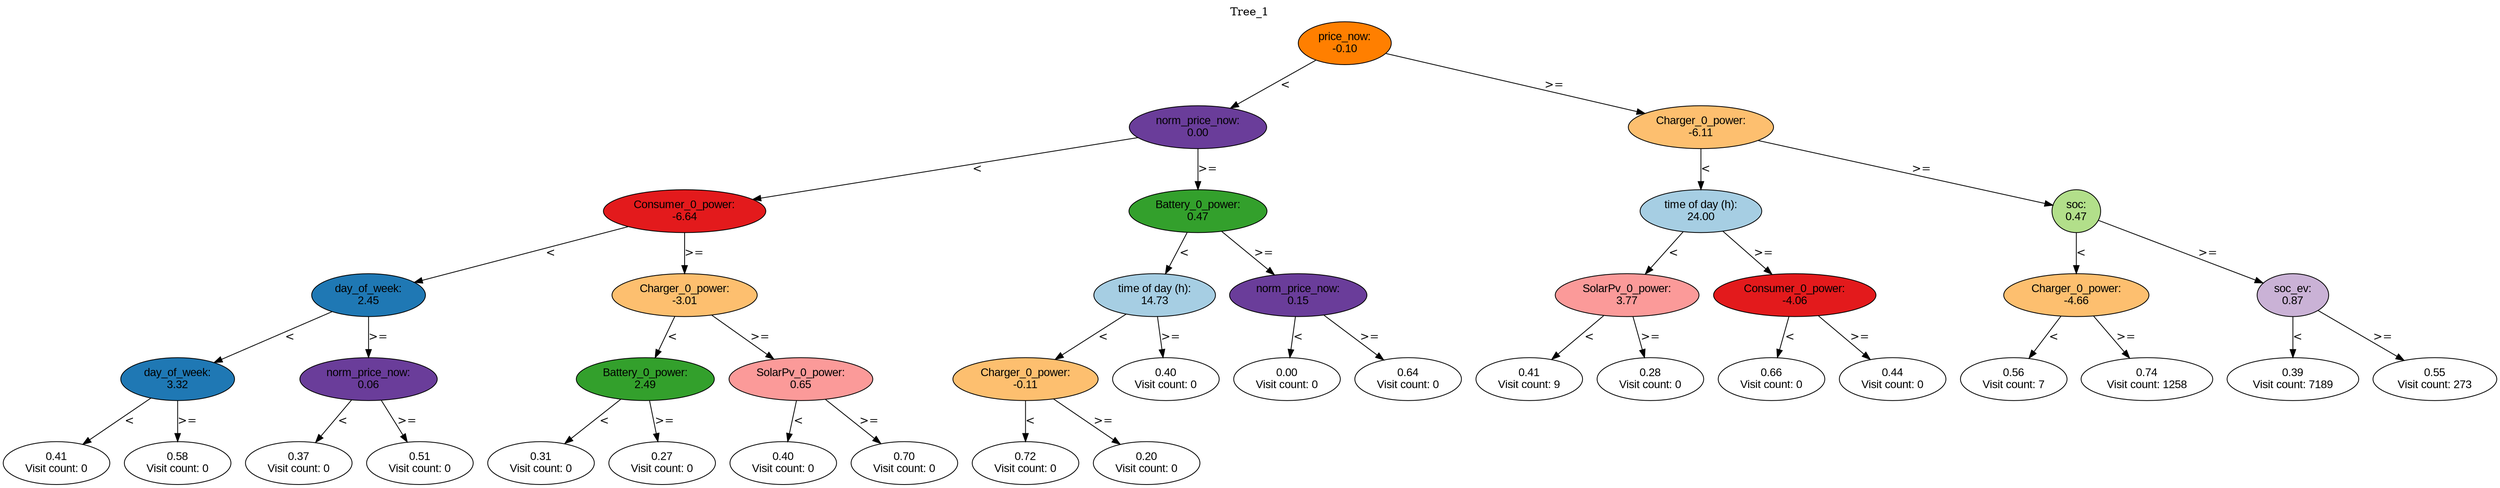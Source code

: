 digraph BST {
    node [fontname="Arial" style=filled colorscheme=paired12];
    0 [ label = "price_now:
-0.10" fillcolor=8];
    1 [ label = "norm_price_now:
0.00" fillcolor=10];
    2 [ label = "Consumer_0_power:
-6.64" fillcolor=6];
    3 [ label = "day_of_week:
2.45" fillcolor=2];
    4 [ label = "day_of_week:
3.32" fillcolor=2];
    5 [ label = "0.41
Visit count: 0" fillcolor=white];
    6 [ label = "0.58
Visit count: 0" fillcolor=white];
    7 [ label = "norm_price_now:
0.06" fillcolor=10];
    8 [ label = "0.37
Visit count: 0" fillcolor=white];
    9 [ label = "0.51
Visit count: 0" fillcolor=white];
    10 [ label = "Charger_0_power:
-3.01" fillcolor=7];
    11 [ label = "Battery_0_power:
2.49" fillcolor=4];
    12 [ label = "0.31
Visit count: 0" fillcolor=white];
    13 [ label = "0.27
Visit count: 0" fillcolor=white];
    14 [ label = "SolarPv_0_power:
0.65" fillcolor=5];
    15 [ label = "0.40
Visit count: 0" fillcolor=white];
    16 [ label = "0.70
Visit count: 0" fillcolor=white];
    17 [ label = "Battery_0_power:
0.47" fillcolor=4];
    18 [ label = "time of day (h):
14.73" fillcolor=1];
    19 [ label = "Charger_0_power:
-0.11" fillcolor=7];
    20 [ label = "0.72
Visit count: 0" fillcolor=white];
    21 [ label = "0.20
Visit count: 0" fillcolor=white];
    22 [ label = "0.40
Visit count: 0" fillcolor=white];
    23 [ label = "norm_price_now:
0.15" fillcolor=10];
    24 [ label = "0.00
Visit count: 0" fillcolor=white];
    25 [ label = "0.64
Visit count: 0" fillcolor=white];
    26 [ label = "Charger_0_power:
-6.11" fillcolor=7];
    27 [ label = "time of day (h):
24.00" fillcolor=1];
    28 [ label = "SolarPv_0_power:
3.77" fillcolor=5];
    29 [ label = "0.41
Visit count: 9" fillcolor=white];
    30 [ label = "0.28
Visit count: 0" fillcolor=white];
    31 [ label = "Consumer_0_power:
-4.06" fillcolor=6];
    32 [ label = "0.66
Visit count: 0" fillcolor=white];
    33 [ label = "0.44
Visit count: 0" fillcolor=white];
    34 [ label = "soc:
0.47" fillcolor=3];
    35 [ label = "Charger_0_power:
-4.66" fillcolor=7];
    36 [ label = "0.56
Visit count: 7" fillcolor=white];
    37 [ label = "0.74
Visit count: 1258" fillcolor=white];
    38 [ label = "soc_ev:
0.87" fillcolor=9];
    39 [ label = "0.39
Visit count: 7189" fillcolor=white];
    40 [ label = "0.55
Visit count: 273" fillcolor=white];

    0  -> 1[ label = "<"];
    0  -> 26[ label = ">="];
    1  -> 2[ label = "<"];
    1  -> 17[ label = ">="];
    2  -> 3[ label = "<"];
    2  -> 10[ label = ">="];
    3  -> 4[ label = "<"];
    3  -> 7[ label = ">="];
    4  -> 5[ label = "<"];
    4  -> 6[ label = ">="];
    7  -> 8[ label = "<"];
    7  -> 9[ label = ">="];
    10  -> 11[ label = "<"];
    10  -> 14[ label = ">="];
    11  -> 12[ label = "<"];
    11  -> 13[ label = ">="];
    14  -> 15[ label = "<"];
    14  -> 16[ label = ">="];
    17  -> 18[ label = "<"];
    17  -> 23[ label = ">="];
    18  -> 19[ label = "<"];
    18  -> 22[ label = ">="];
    19  -> 20[ label = "<"];
    19  -> 21[ label = ">="];
    23  -> 24[ label = "<"];
    23  -> 25[ label = ">="];
    26  -> 27[ label = "<"];
    26  -> 34[ label = ">="];
    27  -> 28[ label = "<"];
    27  -> 31[ label = ">="];
    28  -> 29[ label = "<"];
    28  -> 30[ label = ">="];
    31  -> 32[ label = "<"];
    31  -> 33[ label = ">="];
    34  -> 35[ label = "<"];
    34  -> 38[ label = ">="];
    35  -> 36[ label = "<"];
    35  -> 37[ label = ">="];
    38  -> 39[ label = "<"];
    38  -> 40[ label = ">="];

    labelloc="t";
    label="Tree_1";
}